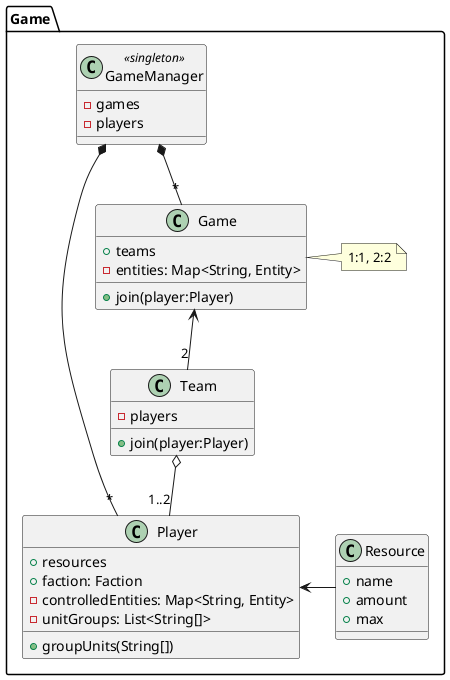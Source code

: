 # game init
    - players number
    - select species
    - select match option (n:n)

# play game
    1. select species 1
    2. 1:1, 2:2 -> can available optional


# common status
    1. hp
    2. name
    3. price

# Species
    1. Terran
        1) Unit
            (1) Bionic
                - Marine, Medic,
                * Medic -> unattackable, healable for Bionic / scv also available
            (2) Mechanic
                - Tank, Vulture, Scv,
                * scv -> digging resource, fix mechanic(Tank, Vulture, scv)
        2) Structure

    2. Zerg
        1) Unit
            (1) Bionic
                - Zergling, Hydra
                - structure
                * unhealable from Medic
                * auto heal
        2) Structure
            * unhealable from Medic

    3. Protoss
        * adding protect shield
        1) Unit
            (1) Bionic
                - Zealot
                * healable from Medic
            (2) Mechanic
                - Dragun
        2) Structure


# control Unit
    1. base control (Unit only)
        - attack
        - move

        1) single unit

        2) unit grouping
            - maximum 10 unit
            - only Unit
            - attachable
            - move

@startuml
top to bottom direction
package "Game" {
    GameManager *-- "*" Game
    GameManager *-- "*" Player

    Game <-- "2" Team
    Team o-- "1..2" Player

    Player <- Resource
    class Game {
        +teams
        -entities: Map<String, Entity>
        +join(player:Player)
    }
    class Player {
        +resources
        +faction: Faction
        -controlledEntities: Map<String, Entity>
        -unitGroups: List<String[]>
        +groupUnits(String[])
    }

    note right of Game
        1:1, 2:2
    end note
    class Resource {
        +name
        +amount
        +max
    }
    class Team {
        -players
        +join(player:Player)
    }
    class GameManager <<singleton>> {
        -games
        -players
    }
}

@enduml

@startuml
package Action {
    interface Action {
        +target: Entity
        {abstract}execute()
    }
    abstract class Mover implements Action{
        +coordinates: Pair<Float, Float>
    }
    abstract class Attacker implements Action {

    }
    abstract class Healer implements Action{
    }
    abstract class Miner implements Action{
    }
    abstract class Repairer implements Action {
    }

    class CombinedAction extends Action {
        -steps: Iterable<Action>
        +execute()
    }
    class Walk extends Mover {
        +execute()
    }
    class RangedAttack extends Attacker {
        +execute()
        -attack()
    }
    class Mine extends Miner {
        +execute()
        -mine(amount:Int)
    }
    class Heal extends Healer {
        +execute()
        -heal(amount:Int)
        -isHealable(target:Entity): Bool
    }
    class Repair extends Repairer {
        +execute()
        -repair(amount:Int)
        -isRepairable(target:Entity): Bool
    }
}
@enduml

@startuml

interface Repairable

Structures.Structure -[hidden]d- Core.Entity
Core.Shield -[hidden]down- Units.Unit
' structure, Unit
package "Core" {
    Entity o-down- Vitality
    abstract class Entity {
        +name: String
        +cost: Resource[]
        +faction: Faction
        +vitality: Vitality
        +possibleActions: Set<Action>
    }


    interface Shielded {
    }

    interface AutoHealed {
        recover()
    }

    abstract class Vitality {
        +value
        +max
        {abstract}takeDamage(amount:Int))
    }
    class BasicHp extends Vitality  {
        +takeDamage(amount:Int))
    }

    class AutoHealedHp extends BasicHp implements AutoHealed  {
        -recover()
    }
    class ShieldedHp extends BasicHp implements Shielded {
        +takeDamage(amount:Int)
        -shield: Shield
        -handleDamage(amount:Int)
    }

    class Shield extends AutoHealedHp
    ShieldedHp +- Shield

    enum Faction {
     Terran, Zerg, Protoss
    }
    Entity <- Faction
}



package "Structures" {
    abstract class Structure extends Core.Entity

    package "Terran" {
        abstract class TerranStructure extends Structures.Structure implements .Repairable
        TerranStructure *-- BasicHp
        class CommandCenter extends TerranStructure
    }

    package "Zerg" {
        abstract class ZergStructure extends Structures.Structure
        ZergStructure*-- AutoHealedHp
        class Hachery extends ZergStructure
    }

    package "Protoss" {
        abstract class ProtossStucture extends Structures.Structure
        ProtossStucture*-- ShieldedHp
        class Nexus extends ProtossStucture
    }
}

package "Units" {
    interface Healable
    abstract class Unit extends Core.Entity {
        -movingBehavior: Mover
        +move
    }

    abstract class Mechanic extends Unit implements .Repairable
    abstract class Bionic extends Unit implements Healable

    package "Terran" {
        package "Bionic" {
            class Medic extends Units.Bionic {
                -healBehavior: Healer
                +Medic(hp:BasicHp)
            }
            class Marine extends Units.Bionic {
                -attackBehavior: Attacker
                +Marine(hp:BasicHp)
            }
        }
        package "Mechanic" {
            class Vulture extends Units.Mechanic {
                -attackBehavior: Attacker
                +Vulture(hp:BasicHp)
            }
            class Tank extends Units.Mechanic {
                -attackBehavior: Attacker
                +Tank(hp:BasicHp)
            }
            class Scv extends Units.Mechanic implements Units.Healable{
                -attackBehavior: Attacker
                -repairBehavior: Repairer
                +Scv(hp:BasicHp)
           }
        }
    }

    package "Protoss" {
        class Zealot extends Units.Bionic {
            -attackBehavior: Attacker
            +Zealot(hp:ShieldedHp)
        }
        class Dragoon extends Units.Mechanic{
            -attackBehavior: Attacker
            +Dragoon(hp:ShieldedHp)
       }

    }

    package "Zerg" {
        class Zergling extends Units.Bionic {
            -attackBehavior: Attacker
            +Zergling(hp:AutoHealedHp)
        }
        class Hydra extends Units.Bionic {
            -attackBehavior: Attacker
            +Hydra(hp:AutoHealedHp)
        }
    }

}

@enduml
